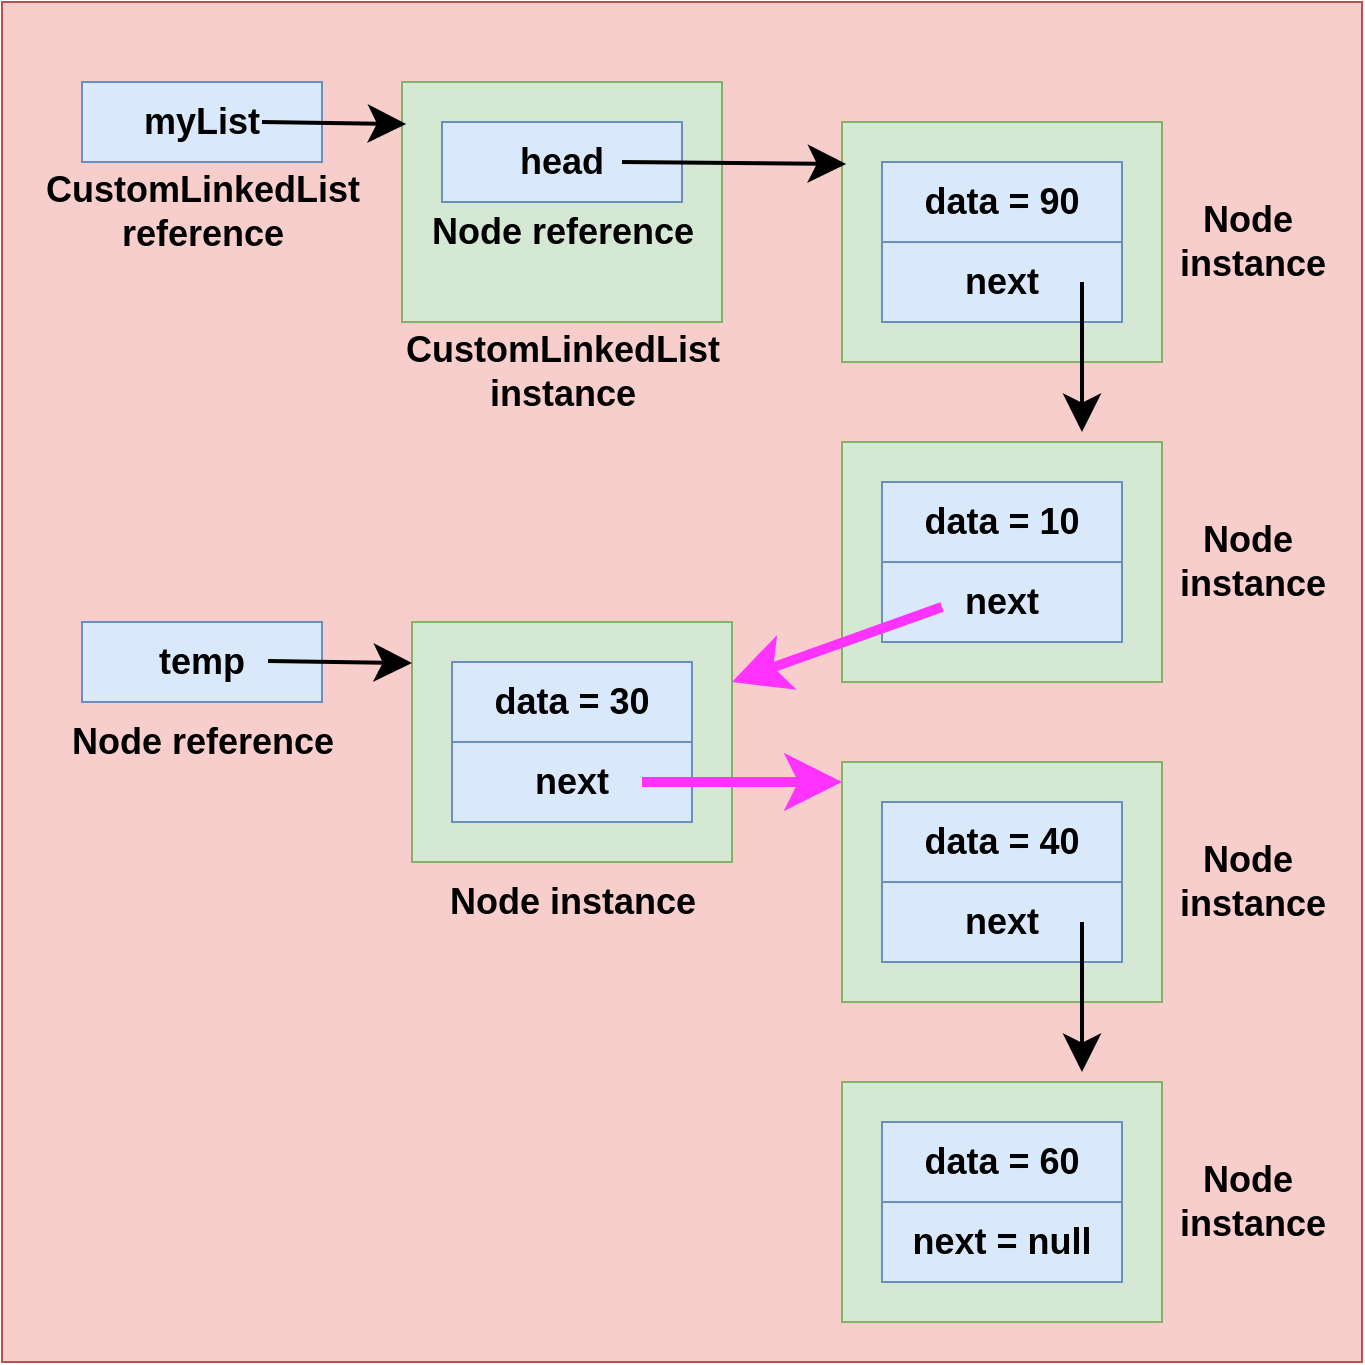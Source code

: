 <mxfile version="24.3.1" type="github">
  <diagram name="Page-1" id="obtLO9Ykf1SX7V-qpWQ-">
    <mxGraphModel dx="1224" dy="712" grid="1" gridSize="10" guides="1" tooltips="1" connect="1" arrows="1" fold="1" page="1" pageScale="1" pageWidth="850" pageHeight="1100" math="0" shadow="0">
      <root>
        <mxCell id="0" />
        <mxCell id="1" parent="0" />
        <mxCell id="OWp0184Ef4b5I24yEP23-57" value="" style="rounded=0;whiteSpace=wrap;html=1;fillColor=#f8cecc;strokeColor=#b85450;" vertex="1" parent="1">
          <mxGeometry x="80" y="40" width="680" height="680" as="geometry" />
        </mxCell>
        <mxCell id="OWp0184Ef4b5I24yEP23-30" value="" style="rounded=0;whiteSpace=wrap;html=1;fillColor=#d5e8d4;strokeColor=#82b366;" vertex="1" parent="1">
          <mxGeometry x="500" y="100" width="160" height="120" as="geometry" />
        </mxCell>
        <mxCell id="OWp0184Ef4b5I24yEP23-1" value="myList" style="rounded=0;whiteSpace=wrap;html=1;fontSize=18;fontStyle=1;fillColor=#dae8fc;strokeColor=#6c8ebf;" vertex="1" parent="1">
          <mxGeometry x="120" y="80" width="120" height="40" as="geometry" />
        </mxCell>
        <mxCell id="OWp0184Ef4b5I24yEP23-2" value="CustomLinkedList&lt;div style=&quot;font-size: 18px;&quot;&gt;reference&lt;/div&gt;" style="text;html=1;align=center;verticalAlign=middle;resizable=0;points=[];autosize=1;strokeColor=none;fillColor=none;fontSize=18;fontStyle=1" vertex="1" parent="1">
          <mxGeometry x="95" y="115" width="170" height="60" as="geometry" />
        </mxCell>
        <mxCell id="OWp0184Ef4b5I24yEP23-3" value="" style="rounded=0;whiteSpace=wrap;html=1;fontSize=18;fontStyle=1;fillColor=#d5e8d4;strokeColor=#82b366;" vertex="1" parent="1">
          <mxGeometry x="280" y="80" width="160" height="120" as="geometry" />
        </mxCell>
        <mxCell id="OWp0184Ef4b5I24yEP23-4" value="head" style="rounded=0;whiteSpace=wrap;html=1;fontSize=18;fontStyle=1;fillColor=#dae8fc;strokeColor=#6c8ebf;" vertex="1" parent="1">
          <mxGeometry x="300" y="100" width="120" height="40" as="geometry" />
        </mxCell>
        <mxCell id="OWp0184Ef4b5I24yEP23-5" value="Node reference" style="text;html=1;align=center;verticalAlign=middle;resizable=0;points=[];autosize=1;strokeColor=none;fillColor=none;fontSize=18;fontStyle=1" vertex="1" parent="1">
          <mxGeometry x="285" y="135" width="150" height="40" as="geometry" />
        </mxCell>
        <mxCell id="OWp0184Ef4b5I24yEP23-6" value="CustomLinkedList&lt;div style=&quot;font-size: 18px;&quot;&gt;instance&lt;/div&gt;" style="text;html=1;align=center;verticalAlign=middle;resizable=0;points=[];autosize=1;strokeColor=none;fillColor=none;fontSize=18;fontStyle=1" vertex="1" parent="1">
          <mxGeometry x="275" y="195" width="170" height="60" as="geometry" />
        </mxCell>
        <mxCell id="OWp0184Ef4b5I24yEP23-7" value="" style="endArrow=classic;html=1;rounded=0;entryX=0.013;entryY=0.175;entryDx=0;entryDy=0;entryPerimeter=0;fontSize=18;fontStyle=1;strokeWidth=2;jumpSize=6;endSize=13;" edge="1" parent="1" target="OWp0184Ef4b5I24yEP23-3">
          <mxGeometry width="50" height="50" relative="1" as="geometry">
            <mxPoint x="210" y="100" as="sourcePoint" />
            <mxPoint x="260" y="50" as="targetPoint" />
          </mxGeometry>
        </mxCell>
        <mxCell id="OWp0184Ef4b5I24yEP23-8" value="data = 90" style="rounded=0;whiteSpace=wrap;html=1;fontSize=18;fontStyle=1;fillColor=#dae8fc;strokeColor=#6c8ebf;" vertex="1" parent="1">
          <mxGeometry x="520" y="120" width="120" height="40" as="geometry" />
        </mxCell>
        <mxCell id="OWp0184Ef4b5I24yEP23-10" value="next" style="rounded=0;whiteSpace=wrap;html=1;fontSize=18;fontStyle=1;fillColor=#dae8fc;strokeColor=#6c8ebf;" vertex="1" parent="1">
          <mxGeometry x="520" y="160" width="120" height="40" as="geometry" />
        </mxCell>
        <mxCell id="OWp0184Ef4b5I24yEP23-11" value="Node&amp;nbsp;&lt;div&gt;instance&lt;/div&gt;" style="text;html=1;align=center;verticalAlign=middle;resizable=0;points=[];autosize=1;strokeColor=none;fillColor=none;fontSize=18;fontStyle=1" vertex="1" parent="1">
          <mxGeometry x="660" y="130" width="90" height="60" as="geometry" />
        </mxCell>
        <mxCell id="OWp0184Ef4b5I24yEP23-21" value="" style="endArrow=classic;html=1;rounded=0;fontSize=18;fontStyle=1;strokeWidth=2;jumpSize=6;endSize=13;" edge="1" parent="1">
          <mxGeometry width="50" height="50" relative="1" as="geometry">
            <mxPoint x="620" y="180" as="sourcePoint" />
            <mxPoint x="620" y="255" as="targetPoint" />
          </mxGeometry>
        </mxCell>
        <mxCell id="OWp0184Ef4b5I24yEP23-26" value="" style="endArrow=classic;html=1;rounded=0;fontSize=18;fontStyle=1;strokeWidth=2;jumpSize=6;endSize=13;entryX=0.013;entryY=0.175;entryDx=0;entryDy=0;entryPerimeter=0;" edge="1" parent="1" target="OWp0184Ef4b5I24yEP23-30">
          <mxGeometry width="50" height="50" relative="1" as="geometry">
            <mxPoint x="390" y="120" as="sourcePoint" />
            <mxPoint x="490" y="120" as="targetPoint" />
          </mxGeometry>
        </mxCell>
        <mxCell id="OWp0184Ef4b5I24yEP23-42" value="" style="rounded=0;whiteSpace=wrap;html=1;fillColor=#d5e8d4;strokeColor=#82b366;" vertex="1" parent="1">
          <mxGeometry x="500" y="260" width="160" height="120" as="geometry" />
        </mxCell>
        <mxCell id="OWp0184Ef4b5I24yEP23-43" value="data = 10" style="rounded=0;whiteSpace=wrap;html=1;fontSize=18;fontStyle=1;fillColor=#dae8fc;strokeColor=#6c8ebf;" vertex="1" parent="1">
          <mxGeometry x="520" y="280" width="120" height="40" as="geometry" />
        </mxCell>
        <mxCell id="OWp0184Ef4b5I24yEP23-44" value="next" style="rounded=0;whiteSpace=wrap;html=1;fontSize=18;fontStyle=1;fillColor=#dae8fc;strokeColor=#6c8ebf;" vertex="1" parent="1">
          <mxGeometry x="520" y="320" width="120" height="40" as="geometry" />
        </mxCell>
        <mxCell id="OWp0184Ef4b5I24yEP23-45" value="Node&amp;nbsp;&lt;div&gt;instance&lt;/div&gt;" style="text;html=1;align=center;verticalAlign=middle;resizable=0;points=[];autosize=1;strokeColor=none;fillColor=none;fontSize=18;fontStyle=1" vertex="1" parent="1">
          <mxGeometry x="660" y="290" width="90" height="60" as="geometry" />
        </mxCell>
        <mxCell id="OWp0184Ef4b5I24yEP23-47" value="" style="rounded=0;whiteSpace=wrap;html=1;fillColor=#d5e8d4;strokeColor=#82b366;" vertex="1" parent="1">
          <mxGeometry x="500" y="420" width="160" height="120" as="geometry" />
        </mxCell>
        <mxCell id="OWp0184Ef4b5I24yEP23-48" value="data = 40" style="rounded=0;whiteSpace=wrap;html=1;fontSize=18;fontStyle=1;fillColor=#dae8fc;strokeColor=#6c8ebf;" vertex="1" parent="1">
          <mxGeometry x="520" y="440" width="120" height="40" as="geometry" />
        </mxCell>
        <mxCell id="OWp0184Ef4b5I24yEP23-49" value="next" style="rounded=0;whiteSpace=wrap;html=1;fontSize=18;fontStyle=1;fillColor=#dae8fc;strokeColor=#6c8ebf;" vertex="1" parent="1">
          <mxGeometry x="520" y="480" width="120" height="40" as="geometry" />
        </mxCell>
        <mxCell id="OWp0184Ef4b5I24yEP23-50" value="Node&amp;nbsp;&lt;div&gt;instance&lt;/div&gt;" style="text;html=1;align=center;verticalAlign=middle;resizable=0;points=[];autosize=1;strokeColor=none;fillColor=none;fontSize=18;fontStyle=1" vertex="1" parent="1">
          <mxGeometry x="660" y="450" width="90" height="60" as="geometry" />
        </mxCell>
        <mxCell id="OWp0184Ef4b5I24yEP23-51" value="" style="endArrow=classic;html=1;rounded=0;fontSize=18;fontStyle=1;strokeWidth=2;jumpSize=6;endSize=13;" edge="1" parent="1">
          <mxGeometry width="50" height="50" relative="1" as="geometry">
            <mxPoint x="620" y="500" as="sourcePoint" />
            <mxPoint x="620" y="575" as="targetPoint" />
          </mxGeometry>
        </mxCell>
        <mxCell id="OWp0184Ef4b5I24yEP23-52" value="" style="rounded=0;whiteSpace=wrap;html=1;fillColor=#d5e8d4;strokeColor=#82b366;" vertex="1" parent="1">
          <mxGeometry x="500" y="580" width="160" height="120" as="geometry" />
        </mxCell>
        <mxCell id="OWp0184Ef4b5I24yEP23-53" value="data = 60" style="rounded=0;whiteSpace=wrap;html=1;fontSize=18;fontStyle=1;fillColor=#dae8fc;strokeColor=#6c8ebf;" vertex="1" parent="1">
          <mxGeometry x="520" y="600" width="120" height="40" as="geometry" />
        </mxCell>
        <mxCell id="OWp0184Ef4b5I24yEP23-54" value="next = null" style="rounded=0;whiteSpace=wrap;html=1;fontSize=18;fontStyle=1;fillColor=#dae8fc;strokeColor=#6c8ebf;" vertex="1" parent="1">
          <mxGeometry x="520" y="640" width="120" height="40" as="geometry" />
        </mxCell>
        <mxCell id="OWp0184Ef4b5I24yEP23-55" value="Node&amp;nbsp;&lt;div&gt;instance&lt;/div&gt;" style="text;html=1;align=center;verticalAlign=middle;resizable=0;points=[];autosize=1;strokeColor=none;fillColor=none;fontSize=18;fontStyle=1" vertex="1" parent="1">
          <mxGeometry x="660" y="610" width="90" height="60" as="geometry" />
        </mxCell>
        <mxCell id="OWp0184Ef4b5I24yEP23-58" value="" style="rounded=0;whiteSpace=wrap;html=1;fillColor=#d5e8d4;strokeColor=#82b366;" vertex="1" parent="1">
          <mxGeometry x="285" y="350" width="160" height="120" as="geometry" />
        </mxCell>
        <mxCell id="OWp0184Ef4b5I24yEP23-59" value="data = 30" style="rounded=0;whiteSpace=wrap;html=1;fontSize=18;fontStyle=1;fillColor=#dae8fc;strokeColor=#6c8ebf;" vertex="1" parent="1">
          <mxGeometry x="305" y="370" width="120" height="40" as="geometry" />
        </mxCell>
        <mxCell id="OWp0184Ef4b5I24yEP23-60" value="next" style="rounded=0;whiteSpace=wrap;html=1;fontSize=18;fontStyle=1;fillColor=#dae8fc;strokeColor=#6c8ebf;" vertex="1" parent="1">
          <mxGeometry x="305" y="410" width="120" height="40" as="geometry" />
        </mxCell>
        <mxCell id="OWp0184Ef4b5I24yEP23-62" value="" style="endArrow=classic;html=1;rounded=0;fontSize=18;fontStyle=0;strokeWidth=5;jumpSize=6;endSize=13;entryX=1;entryY=0.25;entryDx=0;entryDy=0;exitX=0.25;exitY=0.563;exitDx=0;exitDy=0;exitPerimeter=0;strokeColor=#FF33FF;" edge="1" parent="1" source="OWp0184Ef4b5I24yEP23-44" target="OWp0184Ef4b5I24yEP23-58">
          <mxGeometry width="50" height="50" relative="1" as="geometry">
            <mxPoint x="610" y="342.5" as="sourcePoint" />
            <mxPoint x="610" y="417.5" as="targetPoint" />
          </mxGeometry>
        </mxCell>
        <mxCell id="OWp0184Ef4b5I24yEP23-63" value="" style="endArrow=classic;html=1;rounded=0;fontSize=18;fontStyle=0;strokeWidth=5;jumpSize=6;endSize=13;entryX=0;entryY=0.083;entryDx=0;entryDy=0;entryPerimeter=0;strokeColor=#FF33FF;" edge="1" parent="1" target="OWp0184Ef4b5I24yEP23-47">
          <mxGeometry width="50" height="50" relative="1" as="geometry">
            <mxPoint x="400" y="430" as="sourcePoint" />
            <mxPoint x="400" y="505" as="targetPoint" />
          </mxGeometry>
        </mxCell>
        <mxCell id="OWp0184Ef4b5I24yEP23-64" value="temp" style="rounded=0;whiteSpace=wrap;html=1;fontSize=18;fontStyle=1;fillColor=#dae8fc;strokeColor=#6c8ebf;" vertex="1" parent="1">
          <mxGeometry x="120" y="350" width="120" height="40" as="geometry" />
        </mxCell>
        <mxCell id="OWp0184Ef4b5I24yEP23-65" value="Node instance" style="text;html=1;align=center;verticalAlign=middle;resizable=0;points=[];autosize=1;strokeColor=none;fillColor=none;fontSize=18;fontStyle=1" vertex="1" parent="1">
          <mxGeometry x="295" y="470" width="140" height="40" as="geometry" />
        </mxCell>
        <mxCell id="OWp0184Ef4b5I24yEP23-66" value="Node reference" style="text;html=1;align=center;verticalAlign=middle;resizable=0;points=[];autosize=1;strokeColor=none;fillColor=none;fontSize=18;fontStyle=1" vertex="1" parent="1">
          <mxGeometry x="105" y="390" width="150" height="40" as="geometry" />
        </mxCell>
        <mxCell id="OWp0184Ef4b5I24yEP23-67" value="" style="endArrow=classic;html=1;rounded=0;entryX=0.013;entryY=0.175;entryDx=0;entryDy=0;entryPerimeter=0;fontSize=18;fontStyle=1;strokeWidth=2;jumpSize=6;endSize=13;" edge="1" parent="1">
          <mxGeometry width="50" height="50" relative="1" as="geometry">
            <mxPoint x="213" y="369.5" as="sourcePoint" />
            <mxPoint x="285" y="370.5" as="targetPoint" />
          </mxGeometry>
        </mxCell>
      </root>
    </mxGraphModel>
  </diagram>
</mxfile>
